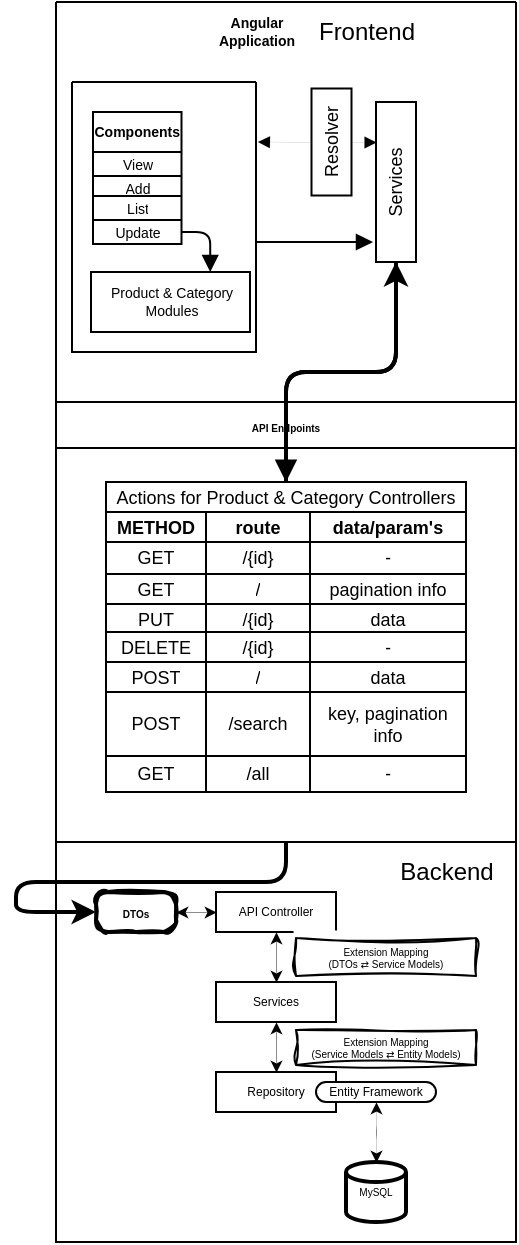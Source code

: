 <mxfile version="20.8.20" type="device"><diagram name="Page-1" id="Rn9Vg4jVwpYWxHY1tycj"><mxGraphModel dx="794" dy="470" grid="1" gridSize="10" guides="1" tooltips="1" connect="1" arrows="1" fold="1" page="1" pageScale="1" pageWidth="850" pageHeight="1100" math="0" shadow="0"><root><mxCell id="0"/><mxCell id="1" parent="0"/><mxCell id="PQ6zdVMFxTcM6r3YO5Qn-44" value="API Endpoints" style="swimlane;whiteSpace=wrap;html=1;rounded=0;shadow=0;glass=0;fontSize=5;" parent="1" vertex="1"><mxGeometry x="380" y="520" width="230" height="220" as="geometry"><mxRectangle x="270" y="320" width="70" height="23" as="alternateBounds"/></mxGeometry></mxCell><mxCell id="PQ6zdVMFxTcM6r3YO5Qn-86" value="Actions for Product &amp; Category Controllers" style="shape=table;startSize=15;container=1;collapsible=0;childLayout=tableLayout;strokeColor=default;fontSize=9;rounded=0;shadow=0;glass=0;" parent="PQ6zdVMFxTcM6r3YO5Qn-44" vertex="1"><mxGeometry x="25" y="40" width="180" height="155" as="geometry"/></mxCell><mxCell id="PQ6zdVMFxTcM6r3YO5Qn-87" value="" style="shape=tableRow;horizontal=0;startSize=0;swimlaneHead=0;swimlaneBody=0;strokeColor=inherit;top=0;left=0;bottom=0;right=0;collapsible=0;dropTarget=0;fillColor=none;points=[[0,0.5],[1,0.5]];portConstraint=eastwest;fontSize=9;rounded=0;shadow=0;glass=0;sketch=1;" parent="PQ6zdVMFxTcM6r3YO5Qn-86" vertex="1"><mxGeometry y="15" width="180" height="15" as="geometry"/></mxCell><mxCell id="PQ6zdVMFxTcM6r3YO5Qn-88" value="&lt;b style=&quot;font-size: 9px;&quot;&gt;METHOD&lt;/b&gt;" style="shape=partialRectangle;html=1;whiteSpace=wrap;connectable=0;strokeColor=inherit;overflow=hidden;fillColor=none;top=0;left=0;bottom=0;right=0;pointerEvents=1;fontSize=9;rounded=0;shadow=0;glass=0;sketch=1;" parent="PQ6zdVMFxTcM6r3YO5Qn-87" vertex="1"><mxGeometry width="50" height="15" as="geometry"><mxRectangle width="50" height="15" as="alternateBounds"/></mxGeometry></mxCell><mxCell id="PQ6zdVMFxTcM6r3YO5Qn-89" value="&lt;b style=&quot;font-size: 9px;&quot;&gt;route&lt;/b&gt;" style="shape=partialRectangle;html=1;whiteSpace=wrap;connectable=0;strokeColor=inherit;overflow=hidden;fillColor=none;top=0;left=0;bottom=0;right=0;pointerEvents=1;fontSize=9;rounded=0;shadow=0;glass=0;sketch=1;" parent="PQ6zdVMFxTcM6r3YO5Qn-87" vertex="1"><mxGeometry x="50" width="52" height="15" as="geometry"><mxRectangle width="52" height="15" as="alternateBounds"/></mxGeometry></mxCell><mxCell id="PQ6zdVMFxTcM6r3YO5Qn-152" value="&lt;b&gt;data/param's&lt;/b&gt;" style="shape=partialRectangle;html=1;whiteSpace=wrap;connectable=0;strokeColor=inherit;overflow=hidden;fillColor=none;top=0;left=0;bottom=0;right=0;pointerEvents=1;fontSize=9;rounded=0;shadow=0;glass=0;sketch=1;" parent="PQ6zdVMFxTcM6r3YO5Qn-87" vertex="1"><mxGeometry x="102" width="78" height="15" as="geometry"><mxRectangle width="78" height="15" as="alternateBounds"/></mxGeometry></mxCell><mxCell id="PQ6zdVMFxTcM6r3YO5Qn-91" value="" style="shape=tableRow;horizontal=0;startSize=0;swimlaneHead=0;swimlaneBody=0;strokeColor=inherit;top=0;left=0;bottom=0;right=0;collapsible=0;dropTarget=0;fillColor=none;points=[[0,0.5],[1,0.5]];portConstraint=eastwest;fontSize=9;rounded=0;shadow=0;glass=0;sketch=1;" parent="PQ6zdVMFxTcM6r3YO5Qn-86" vertex="1"><mxGeometry y="30" width="180" height="16" as="geometry"/></mxCell><mxCell id="PQ6zdVMFxTcM6r3YO5Qn-92" value="GET" style="shape=partialRectangle;html=1;whiteSpace=wrap;connectable=0;strokeColor=inherit;overflow=hidden;fillColor=none;top=0;left=0;bottom=0;right=0;pointerEvents=1;fontSize=9;rounded=0;shadow=0;glass=0;sketch=1;" parent="PQ6zdVMFxTcM6r3YO5Qn-91" vertex="1"><mxGeometry width="50" height="16" as="geometry"><mxRectangle width="50" height="16" as="alternateBounds"/></mxGeometry></mxCell><mxCell id="PQ6zdVMFxTcM6r3YO5Qn-93" value="/{id}" style="shape=partialRectangle;html=1;whiteSpace=wrap;connectable=0;strokeColor=inherit;overflow=hidden;fillColor=none;top=0;left=0;bottom=0;right=0;pointerEvents=1;fontSize=9;rounded=0;shadow=0;glass=0;sketch=1;" parent="PQ6zdVMFxTcM6r3YO5Qn-91" vertex="1"><mxGeometry x="50" width="52" height="16" as="geometry"><mxRectangle width="52" height="16" as="alternateBounds"/></mxGeometry></mxCell><mxCell id="PQ6zdVMFxTcM6r3YO5Qn-153" value="-" style="shape=partialRectangle;html=1;whiteSpace=wrap;connectable=0;strokeColor=inherit;overflow=hidden;fillColor=none;top=0;left=0;bottom=0;right=0;pointerEvents=1;fontSize=9;rounded=0;shadow=0;glass=0;sketch=1;" parent="PQ6zdVMFxTcM6r3YO5Qn-91" vertex="1"><mxGeometry x="102" width="78" height="16" as="geometry"><mxRectangle width="78" height="16" as="alternateBounds"/></mxGeometry></mxCell><mxCell id="PQ6zdVMFxTcM6r3YO5Qn-95" value="" style="shape=tableRow;horizontal=0;startSize=0;swimlaneHead=0;swimlaneBody=0;strokeColor=inherit;top=0;left=0;bottom=0;right=0;collapsible=0;dropTarget=0;fillColor=none;points=[[0,0.5],[1,0.5]];portConstraint=eastwest;fontSize=9;rounded=0;shadow=0;glass=0;sketch=1;" parent="PQ6zdVMFxTcM6r3YO5Qn-86" vertex="1"><mxGeometry y="46" width="180" height="15" as="geometry"/></mxCell><mxCell id="PQ6zdVMFxTcM6r3YO5Qn-96" value="GET" style="shape=partialRectangle;html=1;whiteSpace=wrap;connectable=0;strokeColor=inherit;overflow=hidden;fillColor=none;top=0;left=0;bottom=0;right=0;pointerEvents=1;fontSize=9;rounded=0;shadow=0;glass=0;sketch=1;" parent="PQ6zdVMFxTcM6r3YO5Qn-95" vertex="1"><mxGeometry width="50" height="15" as="geometry"><mxRectangle width="50" height="15" as="alternateBounds"/></mxGeometry></mxCell><mxCell id="PQ6zdVMFxTcM6r3YO5Qn-97" value="/" style="shape=partialRectangle;html=1;whiteSpace=wrap;connectable=0;strokeColor=inherit;overflow=hidden;fillColor=none;top=0;left=0;bottom=0;right=0;pointerEvents=1;fontSize=9;rounded=0;shadow=0;glass=0;sketch=1;align=center;" parent="PQ6zdVMFxTcM6r3YO5Qn-95" vertex="1"><mxGeometry x="50" width="52" height="15" as="geometry"><mxRectangle width="52" height="15" as="alternateBounds"/></mxGeometry></mxCell><mxCell id="PQ6zdVMFxTcM6r3YO5Qn-154" value="pagination info" style="shape=partialRectangle;html=1;whiteSpace=wrap;connectable=0;strokeColor=inherit;overflow=hidden;fillColor=none;top=0;left=0;bottom=0;right=0;pointerEvents=1;fontSize=9;rounded=0;shadow=0;glass=0;sketch=1;align=center;" parent="PQ6zdVMFxTcM6r3YO5Qn-95" vertex="1"><mxGeometry x="102" width="78" height="15" as="geometry"><mxRectangle width="78" height="15" as="alternateBounds"/></mxGeometry></mxCell><mxCell id="PQ6zdVMFxTcM6r3YO5Qn-112" style="shape=tableRow;horizontal=0;startSize=0;swimlaneHead=0;swimlaneBody=0;strokeColor=inherit;top=0;left=0;bottom=0;right=0;collapsible=0;dropTarget=0;fillColor=none;points=[[0,0.5],[1,0.5]];portConstraint=eastwest;fontSize=9;rounded=0;shadow=0;glass=0;sketch=1;" parent="PQ6zdVMFxTcM6r3YO5Qn-86" vertex="1"><mxGeometry y="61" width="180" height="14" as="geometry"/></mxCell><mxCell id="PQ6zdVMFxTcM6r3YO5Qn-113" value="PUT" style="shape=partialRectangle;html=1;whiteSpace=wrap;connectable=0;strokeColor=inherit;overflow=hidden;fillColor=none;top=0;left=0;bottom=0;right=0;pointerEvents=1;fontSize=9;rounded=0;shadow=0;glass=0;sketch=1;" parent="PQ6zdVMFxTcM6r3YO5Qn-112" vertex="1"><mxGeometry width="50" height="14" as="geometry"><mxRectangle width="50" height="14" as="alternateBounds"/></mxGeometry></mxCell><mxCell id="PQ6zdVMFxTcM6r3YO5Qn-114" value="/{id}" style="shape=partialRectangle;html=1;whiteSpace=wrap;connectable=0;strokeColor=inherit;overflow=hidden;fillColor=none;top=0;left=0;bottom=0;right=0;pointerEvents=1;fontSize=9;rounded=0;shadow=0;glass=0;sketch=1;" parent="PQ6zdVMFxTcM6r3YO5Qn-112" vertex="1"><mxGeometry x="50" width="52" height="14" as="geometry"><mxRectangle width="52" height="14" as="alternateBounds"/></mxGeometry></mxCell><mxCell id="PQ6zdVMFxTcM6r3YO5Qn-155" value="data" style="shape=partialRectangle;html=1;whiteSpace=wrap;connectable=0;strokeColor=inherit;overflow=hidden;fillColor=none;top=0;left=0;bottom=0;right=0;pointerEvents=1;fontSize=9;rounded=0;shadow=0;glass=0;sketch=1;" parent="PQ6zdVMFxTcM6r3YO5Qn-112" vertex="1"><mxGeometry x="102" width="78" height="14" as="geometry"><mxRectangle width="78" height="14" as="alternateBounds"/></mxGeometry></mxCell><mxCell id="PQ6zdVMFxTcM6r3YO5Qn-115" style="shape=tableRow;horizontal=0;startSize=0;swimlaneHead=0;swimlaneBody=0;strokeColor=inherit;top=0;left=0;bottom=0;right=0;collapsible=0;dropTarget=0;fillColor=none;points=[[0,0.5],[1,0.5]];portConstraint=eastwest;fontSize=9;rounded=0;shadow=0;glass=0;sketch=1;" parent="PQ6zdVMFxTcM6r3YO5Qn-86" vertex="1"><mxGeometry y="75" width="180" height="15" as="geometry"/></mxCell><mxCell id="PQ6zdVMFxTcM6r3YO5Qn-116" value="DELETE" style="shape=partialRectangle;html=1;whiteSpace=wrap;connectable=0;strokeColor=inherit;overflow=hidden;fillColor=none;top=0;left=0;bottom=0;right=0;pointerEvents=1;fontSize=9;rounded=0;shadow=0;glass=0;sketch=1;" parent="PQ6zdVMFxTcM6r3YO5Qn-115" vertex="1"><mxGeometry width="50" height="15" as="geometry"><mxRectangle width="50" height="15" as="alternateBounds"/></mxGeometry></mxCell><mxCell id="PQ6zdVMFxTcM6r3YO5Qn-117" value="/{id}" style="shape=partialRectangle;html=1;whiteSpace=wrap;connectable=0;strokeColor=inherit;overflow=hidden;fillColor=none;top=0;left=0;bottom=0;right=0;pointerEvents=1;fontSize=9;rounded=0;shadow=0;glass=0;sketch=1;" parent="PQ6zdVMFxTcM6r3YO5Qn-115" vertex="1"><mxGeometry x="50" width="52" height="15" as="geometry"><mxRectangle width="52" height="15" as="alternateBounds"/></mxGeometry></mxCell><mxCell id="PQ6zdVMFxTcM6r3YO5Qn-156" value="-" style="shape=partialRectangle;html=1;whiteSpace=wrap;connectable=0;strokeColor=inherit;overflow=hidden;fillColor=none;top=0;left=0;bottom=0;right=0;pointerEvents=1;fontSize=9;rounded=0;shadow=0;glass=0;sketch=1;" parent="PQ6zdVMFxTcM6r3YO5Qn-115" vertex="1"><mxGeometry x="102" width="78" height="15" as="geometry"><mxRectangle width="78" height="15" as="alternateBounds"/></mxGeometry></mxCell><mxCell id="PQ6zdVMFxTcM6r3YO5Qn-118" value="" style="shape=tableRow;horizontal=0;startSize=0;swimlaneHead=0;swimlaneBody=0;strokeColor=inherit;top=0;left=0;bottom=0;right=0;collapsible=0;dropTarget=0;fillColor=none;points=[[0,0.5],[1,0.5]];portConstraint=eastwest;fontSize=9;rounded=0;shadow=0;glass=0;sketch=1;" parent="PQ6zdVMFxTcM6r3YO5Qn-86" vertex="1"><mxGeometry y="90" width="180" height="15" as="geometry"/></mxCell><mxCell id="PQ6zdVMFxTcM6r3YO5Qn-119" value="POST" style="shape=partialRectangle;html=1;whiteSpace=wrap;connectable=0;strokeColor=inherit;overflow=hidden;fillColor=none;top=0;left=0;bottom=0;right=0;pointerEvents=1;fontSize=9;rounded=0;shadow=0;glass=0;sketch=1;" parent="PQ6zdVMFxTcM6r3YO5Qn-118" vertex="1"><mxGeometry width="50" height="15" as="geometry"><mxRectangle width="50" height="15" as="alternateBounds"/></mxGeometry></mxCell><mxCell id="PQ6zdVMFxTcM6r3YO5Qn-120" value="/" style="shape=partialRectangle;html=1;whiteSpace=wrap;connectable=0;strokeColor=inherit;overflow=hidden;fillColor=none;top=0;left=0;bottom=0;right=0;pointerEvents=1;fontSize=9;rounded=0;shadow=0;glass=0;sketch=1;align=center;" parent="PQ6zdVMFxTcM6r3YO5Qn-118" vertex="1"><mxGeometry x="50" width="52" height="15" as="geometry"><mxRectangle width="52" height="15" as="alternateBounds"/></mxGeometry></mxCell><mxCell id="PQ6zdVMFxTcM6r3YO5Qn-157" value="data" style="shape=partialRectangle;html=1;whiteSpace=wrap;connectable=0;strokeColor=inherit;overflow=hidden;fillColor=none;top=0;left=0;bottom=0;right=0;pointerEvents=1;fontSize=9;rounded=0;shadow=0;glass=0;sketch=1;align=center;" parent="PQ6zdVMFxTcM6r3YO5Qn-118" vertex="1"><mxGeometry x="102" width="78" height="15" as="geometry"><mxRectangle width="78" height="15" as="alternateBounds"/></mxGeometry></mxCell><mxCell id="PQ6zdVMFxTcM6r3YO5Qn-121" value="" style="shape=tableRow;horizontal=0;startSize=0;swimlaneHead=0;swimlaneBody=0;strokeColor=inherit;top=0;left=0;bottom=0;right=0;collapsible=0;dropTarget=0;fillColor=none;points=[[0,0.5],[1,0.5]];portConstraint=eastwest;fontSize=9;rounded=0;shadow=0;glass=0;sketch=1;" parent="PQ6zdVMFxTcM6r3YO5Qn-86" vertex="1"><mxGeometry y="105" width="180" height="32" as="geometry"/></mxCell><mxCell id="PQ6zdVMFxTcM6r3YO5Qn-122" value="POST" style="shape=partialRectangle;html=1;whiteSpace=wrap;connectable=0;strokeColor=inherit;overflow=hidden;fillColor=none;top=0;left=0;bottom=0;right=0;pointerEvents=1;fontSize=9;rounded=0;shadow=0;glass=0;sketch=1;" parent="PQ6zdVMFxTcM6r3YO5Qn-121" vertex="1"><mxGeometry width="50" height="32" as="geometry"><mxRectangle width="50" height="32" as="alternateBounds"/></mxGeometry></mxCell><mxCell id="PQ6zdVMFxTcM6r3YO5Qn-123" value="/search" style="shape=partialRectangle;html=1;whiteSpace=wrap;connectable=0;strokeColor=inherit;overflow=hidden;fillColor=none;top=0;left=0;bottom=0;right=0;pointerEvents=1;fontSize=9;rounded=0;shadow=0;glass=0;sketch=1;align=center;" parent="PQ6zdVMFxTcM6r3YO5Qn-121" vertex="1"><mxGeometry x="50" width="52" height="32" as="geometry"><mxRectangle width="52" height="32" as="alternateBounds"/></mxGeometry></mxCell><mxCell id="PQ6zdVMFxTcM6r3YO5Qn-158" value="key, pagination info" style="shape=partialRectangle;html=1;whiteSpace=wrap;connectable=0;strokeColor=inherit;overflow=hidden;fillColor=none;top=0;left=0;bottom=0;right=0;pointerEvents=1;fontSize=9;rounded=0;shadow=0;glass=0;sketch=1;align=center;" parent="PQ6zdVMFxTcM6r3YO5Qn-121" vertex="1"><mxGeometry x="102" width="78" height="32" as="geometry"><mxRectangle width="78" height="32" as="alternateBounds"/></mxGeometry></mxCell><mxCell id="PQ6zdVMFxTcM6r3YO5Qn-188" value="" style="shape=tableRow;horizontal=0;startSize=0;swimlaneHead=0;swimlaneBody=0;strokeColor=inherit;top=0;left=0;bottom=0;right=0;collapsible=0;dropTarget=0;fillColor=none;points=[[0,0.5],[1,0.5]];portConstraint=eastwest;fontSize=9;rounded=0;shadow=0;glass=0;sketch=1;" parent="PQ6zdVMFxTcM6r3YO5Qn-86" vertex="1"><mxGeometry y="137" width="180" height="18" as="geometry"/></mxCell><mxCell id="PQ6zdVMFxTcM6r3YO5Qn-189" value="GET" style="shape=partialRectangle;html=1;whiteSpace=wrap;connectable=0;strokeColor=inherit;overflow=hidden;fillColor=none;top=0;left=0;bottom=0;right=0;pointerEvents=1;fontSize=9;rounded=0;shadow=0;glass=0;sketch=1;" parent="PQ6zdVMFxTcM6r3YO5Qn-188" vertex="1"><mxGeometry width="50" height="18" as="geometry"><mxRectangle width="50" height="18" as="alternateBounds"/></mxGeometry></mxCell><mxCell id="PQ6zdVMFxTcM6r3YO5Qn-190" value="/all" style="shape=partialRectangle;html=1;whiteSpace=wrap;connectable=0;strokeColor=inherit;overflow=hidden;fillColor=none;top=0;left=0;bottom=0;right=0;pointerEvents=1;fontSize=9;rounded=0;shadow=0;glass=0;sketch=1;" parent="PQ6zdVMFxTcM6r3YO5Qn-188" vertex="1"><mxGeometry x="50" width="52" height="18" as="geometry"><mxRectangle width="52" height="18" as="alternateBounds"/></mxGeometry></mxCell><mxCell id="PQ6zdVMFxTcM6r3YO5Qn-191" value="-" style="shape=partialRectangle;html=1;whiteSpace=wrap;connectable=0;strokeColor=inherit;overflow=hidden;fillColor=none;top=0;left=0;bottom=0;right=0;pointerEvents=1;fontSize=9;rounded=0;shadow=0;glass=0;sketch=1;" parent="PQ6zdVMFxTcM6r3YO5Qn-188" vertex="1"><mxGeometry x="102" width="78" height="18" as="geometry"><mxRectangle width="78" height="18" as="alternateBounds"/></mxGeometry></mxCell><mxCell id="PQ6zdVMFxTcM6r3YO5Qn-6" value="" style="swimlane;startSize=0;" parent="PQ6zdVMFxTcM6r3YO5Qn-44" vertex="1"><mxGeometry y="-200" width="230" height="200" as="geometry"><mxRectangle x="160" y="320" width="50" height="40" as="alternateBounds"/></mxGeometry></mxCell><mxCell id="PQ6zdVMFxTcM6r3YO5Qn-193" value="Services" style="rounded=0;whiteSpace=wrap;html=1;shadow=0;glass=0;fontSize=9;rotation=-90;" parent="PQ6zdVMFxTcM6r3YO5Qn-6" vertex="1"><mxGeometry x="130" y="80" width="80" height="20" as="geometry"/></mxCell><mxCell id="PQ6zdVMFxTcM6r3YO5Qn-234" style="edgeStyle=orthogonalEdgeStyle;rounded=0;orthogonalLoop=1;jettySize=auto;html=1;exitX=0.5;exitY=0;exitDx=0;exitDy=0;entryX=0.75;entryY=0;entryDx=0;entryDy=0;strokeColor=default;strokeWidth=0;fontSize=7;endArrow=block;endFill=1;" parent="PQ6zdVMFxTcM6r3YO5Qn-6" source="PQ6zdVMFxTcM6r3YO5Qn-195" target="PQ6zdVMFxTcM6r3YO5Qn-193" edge="1"><mxGeometry relative="1" as="geometry"/></mxCell><mxCell id="PQ6zdVMFxTcM6r3YO5Qn-238" style="edgeStyle=orthogonalEdgeStyle;rounded=0;orthogonalLoop=1;jettySize=auto;html=1;exitX=0.5;exitY=1;exitDx=0;exitDy=0;entryX=1.008;entryY=0.22;entryDx=0;entryDy=0;entryPerimeter=0;strokeColor=default;strokeWidth=0;fontSize=7;endArrow=block;endFill=1;" parent="PQ6zdVMFxTcM6r3YO5Qn-6" source="PQ6zdVMFxTcM6r3YO5Qn-195" target="PQ6zdVMFxTcM6r3YO5Qn-199" edge="1"><mxGeometry relative="1" as="geometry"><Array as="points"><mxPoint x="115" y="70"/></Array></mxGeometry></mxCell><mxCell id="PQ6zdVMFxTcM6r3YO5Qn-195" value="Resolver" style="rounded=0;whiteSpace=wrap;html=1;shadow=0;glass=0;sketch=0;fontSize=9;rotation=-90;direction=west;" parent="PQ6zdVMFxTcM6r3YO5Qn-6" vertex="1"><mxGeometry x="111" y="60" width="53.5" height="20" as="geometry"/></mxCell><mxCell id="PQ6zdVMFxTcM6r3YO5Qn-7" value="Frontend" style="text;html=1;align=center;verticalAlign=middle;resizable=0;points=[];autosize=1;strokeColor=none;fillColor=none;" parent="PQ6zdVMFxTcM6r3YO5Qn-6" vertex="1"><mxGeometry x="120" width="70" height="30" as="geometry"/></mxCell><mxCell id="PQ6zdVMFxTcM6r3YO5Qn-231" style="edgeStyle=orthogonalEdgeStyle;rounded=0;orthogonalLoop=1;jettySize=auto;html=1;strokeColor=default;strokeWidth=1;fontSize=7;endArrow=block;endFill=1;exitX=1;exitY=0.75;exitDx=0;exitDy=0;" parent="PQ6zdVMFxTcM6r3YO5Qn-6" source="PQ6zdVMFxTcM6r3YO5Qn-199" edge="1"><mxGeometry relative="1" as="geometry"><mxPoint x="158.5" y="120" as="targetPoint"/><Array as="points"><mxPoint x="110" y="120"/><mxPoint x="159" y="120"/></Array></mxGeometry></mxCell><mxCell id="PQ6zdVMFxTcM6r3YO5Qn-199" value="" style="swimlane;startSize=0;rounded=0;shadow=0;glass=0;sketch=0;fontSize=9;" parent="PQ6zdVMFxTcM6r3YO5Qn-6" vertex="1"><mxGeometry x="8" y="40" width="92" height="135" as="geometry"/></mxCell><mxCell id="PQ6zdVMFxTcM6r3YO5Qn-201" value="Components" style="shape=table;startSize=20;container=1;collapsible=0;childLayout=tableLayout;strokeColor=default;fontSize=7;rounded=0;shadow=0;glass=0;sketch=0;fontStyle=1" parent="PQ6zdVMFxTcM6r3YO5Qn-199" vertex="1"><mxGeometry x="10.5" y="15" width="44.25" height="66" as="geometry"/></mxCell><mxCell id="PQ6zdVMFxTcM6r3YO5Qn-206" value="" style="shape=tableRow;horizontal=0;startSize=0;swimlaneHead=0;swimlaneBody=0;strokeColor=inherit;top=0;left=0;bottom=0;right=0;collapsible=0;dropTarget=0;fillColor=none;points=[[0,0.5],[1,0.5]];portConstraint=eastwest;fontSize=7;rounded=0;shadow=0;glass=0;sketch=0;" parent="PQ6zdVMFxTcM6r3YO5Qn-201" vertex="1"><mxGeometry y="20" width="44.25" height="12" as="geometry"/></mxCell><mxCell id="PQ6zdVMFxTcM6r3YO5Qn-207" value="View" style="shape=partialRectangle;html=1;whiteSpace=wrap;connectable=0;strokeColor=inherit;overflow=hidden;fillColor=none;top=0;left=0;bottom=0;right=0;pointerEvents=1;fontSize=7;rounded=0;shadow=0;glass=0;sketch=0;" parent="PQ6zdVMFxTcM6r3YO5Qn-206" vertex="1"><mxGeometry width="44" height="12" as="geometry"><mxRectangle width="44" height="12" as="alternateBounds"/></mxGeometry></mxCell><mxCell id="PQ6zdVMFxTcM6r3YO5Qn-210" value="" style="shape=tableRow;horizontal=0;startSize=0;swimlaneHead=0;swimlaneBody=0;strokeColor=inherit;top=0;left=0;bottom=0;right=0;collapsible=0;dropTarget=0;fillColor=none;points=[[0,0.5],[1,0.5]];portConstraint=eastwest;fontSize=7;rounded=0;shadow=0;glass=0;sketch=0;" parent="PQ6zdVMFxTcM6r3YO5Qn-201" vertex="1"><mxGeometry y="32" width="44.25" height="10" as="geometry"/></mxCell><mxCell id="PQ6zdVMFxTcM6r3YO5Qn-211" value="Add" style="shape=partialRectangle;html=1;whiteSpace=wrap;connectable=0;strokeColor=inherit;overflow=hidden;fillColor=none;top=0;left=0;bottom=0;right=0;pointerEvents=1;fontSize=7;rounded=0;shadow=0;glass=0;sketch=0;" parent="PQ6zdVMFxTcM6r3YO5Qn-210" vertex="1"><mxGeometry width="44" height="10" as="geometry"><mxRectangle width="44" height="10" as="alternateBounds"/></mxGeometry></mxCell><mxCell id="PQ6zdVMFxTcM6r3YO5Qn-214" value="" style="shape=tableRow;horizontal=0;startSize=0;swimlaneHead=0;swimlaneBody=0;strokeColor=inherit;top=0;left=0;bottom=0;right=0;collapsible=0;dropTarget=0;fillColor=none;points=[[0,0.5],[1,0.5]];portConstraint=eastwest;fontSize=7;rounded=0;shadow=0;glass=0;sketch=0;" parent="PQ6zdVMFxTcM6r3YO5Qn-201" vertex="1"><mxGeometry y="42" width="44.25" height="12" as="geometry"/></mxCell><mxCell id="PQ6zdVMFxTcM6r3YO5Qn-215" value="List" style="shape=partialRectangle;html=1;whiteSpace=wrap;connectable=0;strokeColor=inherit;overflow=hidden;fillColor=none;top=0;left=0;bottom=0;right=0;pointerEvents=1;fontSize=7;rounded=0;shadow=0;glass=0;sketch=0;" parent="PQ6zdVMFxTcM6r3YO5Qn-214" vertex="1"><mxGeometry width="44" height="12" as="geometry"><mxRectangle width="44" height="12" as="alternateBounds"/></mxGeometry></mxCell><mxCell id="PQ6zdVMFxTcM6r3YO5Qn-220" value="" style="shape=tableRow;horizontal=0;startSize=0;swimlaneHead=0;swimlaneBody=0;strokeColor=inherit;top=0;left=0;bottom=0;right=0;collapsible=0;dropTarget=0;fillColor=none;points=[[0,0.5],[1,0.5]];portConstraint=eastwest;fontSize=7;rounded=0;shadow=0;glass=0;sketch=0;" parent="PQ6zdVMFxTcM6r3YO5Qn-201" vertex="1"><mxGeometry y="54" width="44.25" height="12" as="geometry"/></mxCell><mxCell id="PQ6zdVMFxTcM6r3YO5Qn-221" value="Update" style="shape=partialRectangle;html=1;whiteSpace=wrap;connectable=0;strokeColor=inherit;overflow=hidden;fillColor=none;top=0;left=0;bottom=0;right=0;pointerEvents=1;fontSize=7;rounded=0;shadow=0;glass=0;sketch=0;" parent="PQ6zdVMFxTcM6r3YO5Qn-220" vertex="1"><mxGeometry width="44" height="12" as="geometry"><mxRectangle width="44" height="12" as="alternateBounds"/></mxGeometry></mxCell><mxCell id="PQ6zdVMFxTcM6r3YO5Qn-217" value="Product &amp;amp; Category Modules" style="rounded=0;whiteSpace=wrap;html=1;shadow=0;glass=0;sketch=0;fontSize=7;" parent="PQ6zdVMFxTcM6r3YO5Qn-199" vertex="1"><mxGeometry x="9.5" y="95" width="79.5" height="30" as="geometry"/></mxCell><mxCell id="PQ6zdVMFxTcM6r3YO5Qn-228" value="" style="edgeStyle=orthogonalEdgeStyle;rounded=1;orthogonalLoop=1;jettySize=auto;html=1;strokeColor=default;strokeWidth=1;fontSize=7;endArrow=block;endFill=1;entryX=0.75;entryY=0;entryDx=0;entryDy=0;" parent="PQ6zdVMFxTcM6r3YO5Qn-199" source="PQ6zdVMFxTcM6r3YO5Qn-201" target="PQ6zdVMFxTcM6r3YO5Qn-217" edge="1"><mxGeometry relative="1" as="geometry"><Array as="points"><mxPoint x="70" y="75"/></Array></mxGeometry></mxCell><mxCell id="PQ6zdVMFxTcM6r3YO5Qn-216" value="&lt;b&gt;Angular&lt;br&gt;Application&lt;/b&gt;" style="text;html=1;align=center;verticalAlign=middle;resizable=0;points=[];autosize=1;strokeColor=none;fillColor=none;fontSize=7;" parent="PQ6zdVMFxTcM6r3YO5Qn-6" vertex="1"><mxGeometry x="70" width="60" height="30" as="geometry"/></mxCell><mxCell id="PQ6zdVMFxTcM6r3YO5Qn-226" style="edgeStyle=orthogonalEdgeStyle;orthogonalLoop=1;jettySize=auto;html=1;entryX=0.5;entryY=0;entryDx=0;entryDy=0;strokeWidth=2;fontSize=7;endArrow=block;endFill=1;rounded=1;" parent="PQ6zdVMFxTcM6r3YO5Qn-44" source="PQ6zdVMFxTcM6r3YO5Qn-193" target="PQ6zdVMFxTcM6r3YO5Qn-86" edge="1"><mxGeometry relative="1" as="geometry"/></mxCell><mxCell id="PQ6zdVMFxTcM6r3YO5Qn-197" style="edgeStyle=orthogonalEdgeStyle;rounded=1;orthogonalLoop=1;jettySize=auto;html=1;strokeWidth=2;fontSize=9;endArrow=classic;endFill=1;exitX=0.5;exitY=0;exitDx=0;exitDy=0;" parent="PQ6zdVMFxTcM6r3YO5Qn-44" source="PQ6zdVMFxTcM6r3YO5Qn-86" target="PQ6zdVMFxTcM6r3YO5Qn-193" edge="1"><mxGeometry relative="1" as="geometry"><mxPoint x="-70" y="-170" as="sourcePoint"/></mxGeometry></mxCell><mxCell id="PQ6zdVMFxTcM6r3YO5Qn-3" value="" style="swimlane;startSize=0;swimlaneLine=0;" parent="1" vertex="1"><mxGeometry x="380" y="740" width="230" height="200" as="geometry"><mxRectangle x="350" y="320" width="50" height="40" as="alternateBounds"/></mxGeometry></mxCell><mxCell id="PQ6zdVMFxTcM6r3YO5Qn-9" value="Backend" style="text;html=1;align=center;verticalAlign=middle;resizable=0;points=[];autosize=1;strokeColor=none;fillColor=none;" parent="PQ6zdVMFxTcM6r3YO5Qn-3" vertex="1"><mxGeometry x="160" width="70" height="30" as="geometry"/></mxCell><mxCell id="PQ6zdVMFxTcM6r3YO5Qn-29" style="edgeStyle=orthogonalEdgeStyle;rounded=1;orthogonalLoop=1;jettySize=auto;html=1;entryX=0.5;entryY=1;entryDx=0;entryDy=0;strokeWidth=0;fontSize=5;endArrow=classic;endFill=1;" parent="PQ6zdVMFxTcM6r3YO5Qn-3" source="PQ6zdVMFxTcM6r3YO5Qn-11" target="PQ6zdVMFxTcM6r3YO5Qn-22" edge="1"><mxGeometry relative="1" as="geometry"/></mxCell><mxCell id="PQ6zdVMFxTcM6r3YO5Qn-11" value="&lt;font style=&quot;font-size: 5px;&quot;&gt;MySQL&lt;/font&gt;" style="strokeWidth=2;html=1;shape=mxgraph.flowchart.database;whiteSpace=wrap;fontSize=6;" parent="PQ6zdVMFxTcM6r3YO5Qn-3" vertex="1"><mxGeometry x="145" y="160" width="30" height="30" as="geometry"/></mxCell><mxCell id="PQ6zdVMFxTcM6r3YO5Qn-23" style="edgeStyle=orthogonalEdgeStyle;rounded=0;orthogonalLoop=1;jettySize=auto;html=1;entryX=0.5;entryY=0;entryDx=0;entryDy=0;fontSize=6;strokeWidth=0;" parent="PQ6zdVMFxTcM6r3YO5Qn-3" source="PQ6zdVMFxTcM6r3YO5Qn-12" target="PQ6zdVMFxTcM6r3YO5Qn-13" edge="1"><mxGeometry relative="1" as="geometry"/></mxCell><mxCell id="PQ6zdVMFxTcM6r3YO5Qn-45" style="edgeStyle=orthogonalEdgeStyle;rounded=0;orthogonalLoop=1;jettySize=auto;html=1;entryX=1;entryY=0.5;entryDx=0;entryDy=0;strokeWidth=0;fontSize=5;endArrow=classic;endFill=1;" parent="PQ6zdVMFxTcM6r3YO5Qn-3" source="PQ6zdVMFxTcM6r3YO5Qn-12" target="PQ6zdVMFxTcM6r3YO5Qn-42" edge="1"><mxGeometry relative="1" as="geometry"/></mxCell><mxCell id="PQ6zdVMFxTcM6r3YO5Qn-12" value="API Controller" style="whiteSpace=wrap;html=1;align=center;fontSize=6;" parent="PQ6zdVMFxTcM6r3YO5Qn-3" vertex="1"><mxGeometry x="80" y="25" width="60" height="20" as="geometry"/></mxCell><mxCell id="PQ6zdVMFxTcM6r3YO5Qn-25" style="edgeStyle=orthogonalEdgeStyle;rounded=0;orthogonalLoop=1;jettySize=auto;html=1;entryX=0.5;entryY=0;entryDx=0;entryDy=0;fontSize=5;strokeWidth=0;" parent="PQ6zdVMFxTcM6r3YO5Qn-3" source="PQ6zdVMFxTcM6r3YO5Qn-13" target="PQ6zdVMFxTcM6r3YO5Qn-14" edge="1"><mxGeometry relative="1" as="geometry"/></mxCell><mxCell id="PQ6zdVMFxTcM6r3YO5Qn-27" style="edgeStyle=orthogonalEdgeStyle;rounded=0;orthogonalLoop=1;jettySize=auto;html=1;entryX=0.5;entryY=1;entryDx=0;entryDy=0;fontSize=5;endArrow=classic;endFill=1;strokeWidth=0;" parent="PQ6zdVMFxTcM6r3YO5Qn-3" source="PQ6zdVMFxTcM6r3YO5Qn-13" target="PQ6zdVMFxTcM6r3YO5Qn-12" edge="1"><mxGeometry relative="1" as="geometry"/></mxCell><mxCell id="PQ6zdVMFxTcM6r3YO5Qn-13" value="Services" style="whiteSpace=wrap;html=1;align=center;fontSize=6;" parent="PQ6zdVMFxTcM6r3YO5Qn-3" vertex="1"><mxGeometry x="80" y="70" width="60" height="20" as="geometry"/></mxCell><mxCell id="PQ6zdVMFxTcM6r3YO5Qn-26" style="edgeStyle=orthogonalEdgeStyle;rounded=0;orthogonalLoop=1;jettySize=auto;html=1;fontSize=5;strokeWidth=0;entryX=0.5;entryY=1;entryDx=0;entryDy=0;" parent="PQ6zdVMFxTcM6r3YO5Qn-3" source="PQ6zdVMFxTcM6r3YO5Qn-14" target="PQ6zdVMFxTcM6r3YO5Qn-13" edge="1"><mxGeometry relative="1" as="geometry"><mxPoint x="105" y="90" as="targetPoint"/></mxGeometry></mxCell><mxCell id="PQ6zdVMFxTcM6r3YO5Qn-14" value="Repository" style="whiteSpace=wrap;html=1;align=center;fontSize=6;" parent="PQ6zdVMFxTcM6r3YO5Qn-3" vertex="1"><mxGeometry x="80" y="115" width="60" height="20" as="geometry"/></mxCell><mxCell id="PQ6zdVMFxTcM6r3YO5Qn-24" style="edgeStyle=orthogonalEdgeStyle;rounded=1;orthogonalLoop=1;jettySize=auto;html=1;fontSize=6;strokeWidth=0;" parent="PQ6zdVMFxTcM6r3YO5Qn-3" source="PQ6zdVMFxTcM6r3YO5Qn-22" target="PQ6zdVMFxTcM6r3YO5Qn-11" edge="1"><mxGeometry relative="1" as="geometry"/></mxCell><mxCell id="PQ6zdVMFxTcM6r3YO5Qn-22" value="Entity Framework" style="rounded=1;arcSize=50;whiteSpace=wrap;html=1;align=center;fontSize=6;" parent="PQ6zdVMFxTcM6r3YO5Qn-3" vertex="1"><mxGeometry x="130" y="120" width="60" height="10" as="geometry"/></mxCell><mxCell id="PQ6zdVMFxTcM6r3YO5Qn-38" value="&lt;p style=&quot;line-height: 110%;&quot;&gt;Extension Mapping&lt;br&gt;(DTOs ⇄ Service Models)&lt;/p&gt;" style="rounded=0;whiteSpace=wrap;html=1;fontSize=5;align=center;glass=0;shadow=0;sketch=1;curveFitting=1;jiggle=2;" parent="PQ6zdVMFxTcM6r3YO5Qn-3" vertex="1"><mxGeometry x="120" y="48" width="90" height="19" as="geometry"/></mxCell><mxCell id="PQ6zdVMFxTcM6r3YO5Qn-41" value="&lt;p style=&quot;line-height: 110%;&quot;&gt;Extension Mapping&lt;br&gt;(Service Models ⇄ Entity Models)&lt;/p&gt;" style="rounded=0;whiteSpace=wrap;html=1;fontSize=5;align=center;sketch=1;curveFitting=1;jiggle=2;" parent="PQ6zdVMFxTcM6r3YO5Qn-3" vertex="1"><mxGeometry x="120" y="94" width="90" height="17.5" as="geometry"/></mxCell><mxCell id="PQ6zdVMFxTcM6r3YO5Qn-46" style="edgeStyle=orthogonalEdgeStyle;rounded=1;orthogonalLoop=1;jettySize=auto;html=1;entryX=0;entryY=0.5;entryDx=0;entryDy=0;strokeWidth=0;fontSize=5;endArrow=classic;endFill=1;" parent="PQ6zdVMFxTcM6r3YO5Qn-3" source="PQ6zdVMFxTcM6r3YO5Qn-42" target="PQ6zdVMFxTcM6r3YO5Qn-12" edge="1"><mxGeometry relative="1" as="geometry"/></mxCell><mxCell id="PQ6zdVMFxTcM6r3YO5Qn-42" value="&lt;b&gt;DTOs&lt;/b&gt;" style="shape=parallelogram;html=1;strokeWidth=2;perimeter=parallelogramPerimeter;whiteSpace=wrap;rounded=1;arcSize=12;size=0;shadow=0;glass=0;sketch=1;fontSize=5;" parent="PQ6zdVMFxTcM6r3YO5Qn-3" vertex="1"><mxGeometry x="20" y="25" width="40" height="20" as="geometry"/></mxCell><mxCell id="PQ6zdVMFxTcM6r3YO5Qn-192" style="edgeStyle=orthogonalEdgeStyle;rounded=1;orthogonalLoop=1;jettySize=auto;html=1;entryX=0;entryY=0.5;entryDx=0;entryDy=0;strokeWidth=2;fontSize=9;endArrow=classic;endFill=1;exitX=0.5;exitY=1;exitDx=0;exitDy=0;" parent="1" source="PQ6zdVMFxTcM6r3YO5Qn-44" target="PQ6zdVMFxTcM6r3YO5Qn-42" edge="1"><mxGeometry relative="1" as="geometry"/></mxCell></root></mxGraphModel></diagram></mxfile>